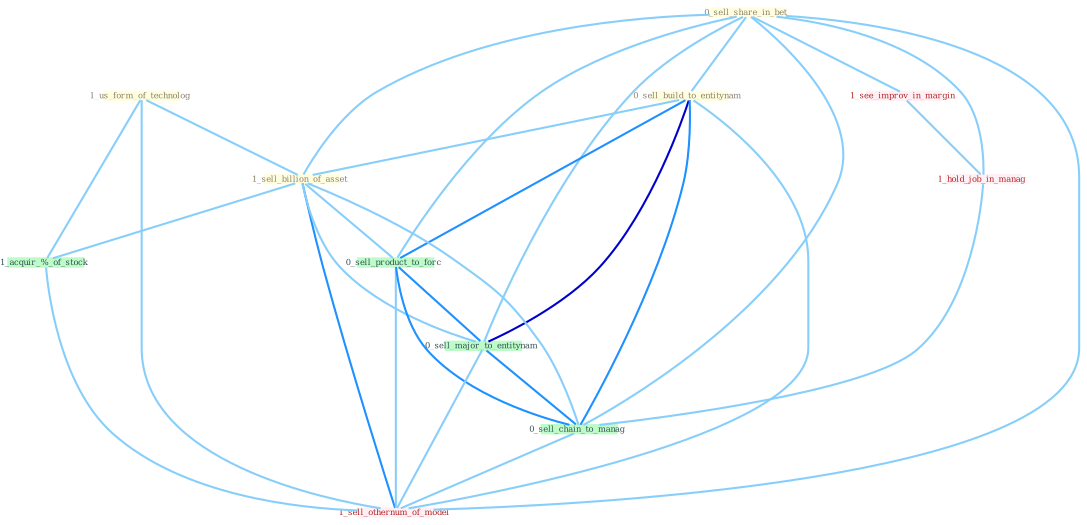 Graph G{ 
    node
    [shape=polygon,style=filled,width=.5,height=.06,color="#BDFCC9",fixedsize=true,fontsize=4,
    fontcolor="#2f4f4f"];
    {node
    [color="#ffffe0", fontcolor="#8b7d6b"] "0_sell_share_in_bet " "1_us_form_of_technolog " "0_sell_build_to_entitynam " "1_sell_billion_of_asset "}
{node [color="#fff0f5", fontcolor="#b22222"] "1_see_improv_in_margin " "1_hold_job_in_manag " "1_sell_othernum_of_model "}
edge [color="#B0E2FF"];

	"0_sell_share_in_bet " -- "0_sell_build_to_entitynam " [w="1", color="#87cefa" ];
	"0_sell_share_in_bet " -- "1_sell_billion_of_asset " [w="1", color="#87cefa" ];
	"0_sell_share_in_bet " -- "1_see_improv_in_margin " [w="1", color="#87cefa" ];
	"0_sell_share_in_bet " -- "1_hold_job_in_manag " [w="1", color="#87cefa" ];
	"0_sell_share_in_bet " -- "0_sell_product_to_forc " [w="1", color="#87cefa" ];
	"0_sell_share_in_bet " -- "0_sell_major_to_entitynam " [w="1", color="#87cefa" ];
	"0_sell_share_in_bet " -- "0_sell_chain_to_manag " [w="1", color="#87cefa" ];
	"0_sell_share_in_bet " -- "1_sell_othernum_of_model " [w="1", color="#87cefa" ];
	"1_us_form_of_technolog " -- "1_sell_billion_of_asset " [w="1", color="#87cefa" ];
	"1_us_form_of_technolog " -- "1_acquir_%_of_stock " [w="1", color="#87cefa" ];
	"1_us_form_of_technolog " -- "1_sell_othernum_of_model " [w="1", color="#87cefa" ];
	"0_sell_build_to_entitynam " -- "1_sell_billion_of_asset " [w="1", color="#87cefa" ];
	"0_sell_build_to_entitynam " -- "0_sell_product_to_forc " [w="2", color="#1e90ff" , len=0.8];
	"0_sell_build_to_entitynam " -- "0_sell_major_to_entitynam " [w="3", color="#0000cd" , len=0.6];
	"0_sell_build_to_entitynam " -- "0_sell_chain_to_manag " [w="2", color="#1e90ff" , len=0.8];
	"0_sell_build_to_entitynam " -- "1_sell_othernum_of_model " [w="1", color="#87cefa" ];
	"1_sell_billion_of_asset " -- "1_acquir_%_of_stock " [w="1", color="#87cefa" ];
	"1_sell_billion_of_asset " -- "0_sell_product_to_forc " [w="1", color="#87cefa" ];
	"1_sell_billion_of_asset " -- "0_sell_major_to_entitynam " [w="1", color="#87cefa" ];
	"1_sell_billion_of_asset " -- "0_sell_chain_to_manag " [w="1", color="#87cefa" ];
	"1_sell_billion_of_asset " -- "1_sell_othernum_of_model " [w="2", color="#1e90ff" , len=0.8];
	"1_see_improv_in_margin " -- "1_hold_job_in_manag " [w="1", color="#87cefa" ];
	"1_acquir_%_of_stock " -- "1_sell_othernum_of_model " [w="1", color="#87cefa" ];
	"1_hold_job_in_manag " -- "0_sell_chain_to_manag " [w="1", color="#87cefa" ];
	"0_sell_product_to_forc " -- "0_sell_major_to_entitynam " [w="2", color="#1e90ff" , len=0.8];
	"0_sell_product_to_forc " -- "0_sell_chain_to_manag " [w="2", color="#1e90ff" , len=0.8];
	"0_sell_product_to_forc " -- "1_sell_othernum_of_model " [w="1", color="#87cefa" ];
	"0_sell_major_to_entitynam " -- "0_sell_chain_to_manag " [w="2", color="#1e90ff" , len=0.8];
	"0_sell_major_to_entitynam " -- "1_sell_othernum_of_model " [w="1", color="#87cefa" ];
	"0_sell_chain_to_manag " -- "1_sell_othernum_of_model " [w="1", color="#87cefa" ];
}